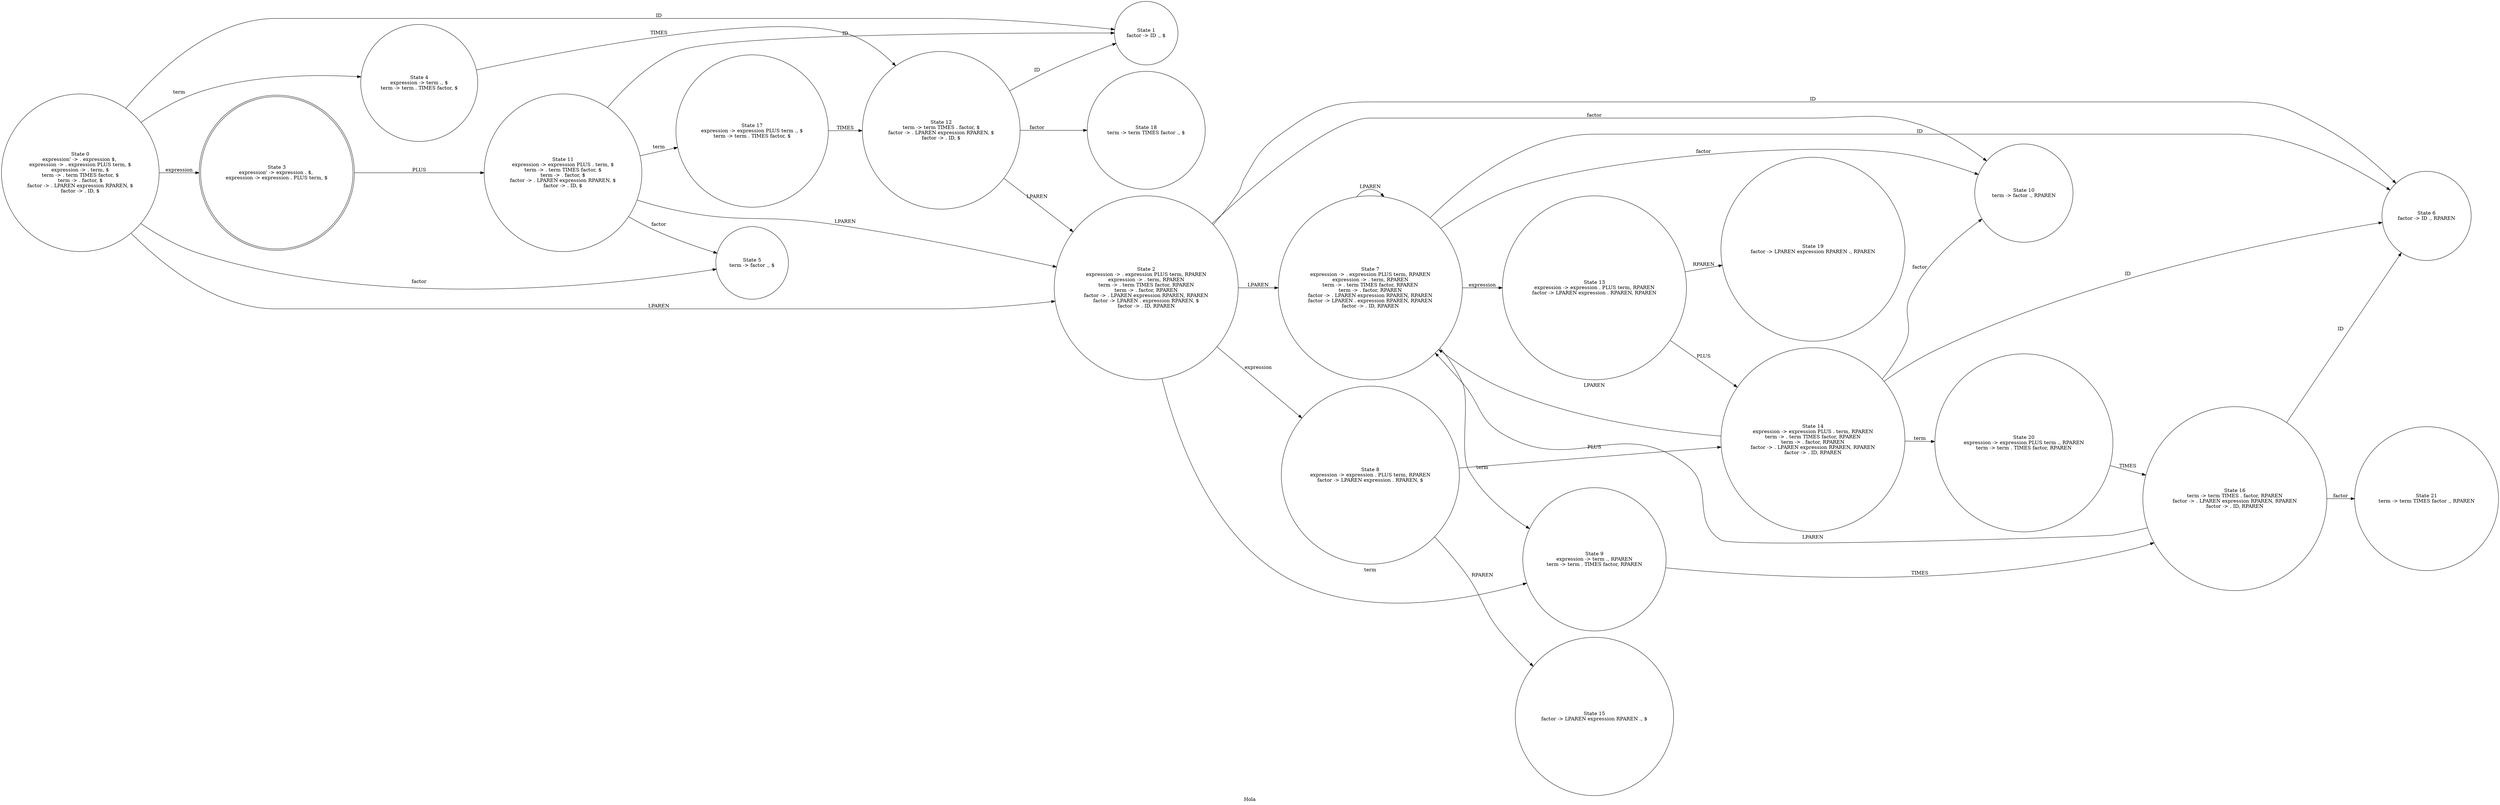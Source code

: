 // LR0
digraph {
	rankdir=LR
	label=Hola
	0 [label="State 0
expression' -> . expression $, 
expression -> . expression PLUS term, $
expression -> . term, $
term -> . term TIMES factor, $
term -> . factor, $
factor -> . LPAREN expression RPAREN, $
factor -> . ID, $" shape=circle]
	1 [label="State 1
factor -> ID ., $" shape=circle]
	0 -> 1 [label=ID]
	2 [label="State 2
expression -> . expression PLUS term, RPAREN
expression -> . term, RPAREN
term -> . term TIMES factor, RPAREN
term -> . factor, RPAREN
factor -> . LPAREN expression RPAREN, RPAREN
factor -> LPAREN . expression RPAREN, $
factor -> . ID, RPAREN" shape=circle]
	6 [label="State 6
factor -> ID ., RPAREN" shape=circle]
	2 -> 6 [label=ID]
	7 [label="State 7
expression -> . expression PLUS term, RPAREN
expression -> . term, RPAREN
term -> . term TIMES factor, RPAREN
term -> . factor, RPAREN
factor -> . LPAREN expression RPAREN, RPAREN
factor -> LPAREN . expression RPAREN, RPAREN
factor -> . ID, RPAREN" shape=circle]
	7 -> 6 [label=ID]
	7 -> 7 [label=LPAREN]
	13 [label="State 13
expression -> expression . PLUS term, RPAREN
factor -> LPAREN expression . RPAREN, RPAREN" shape=circle]
	14 [label="State 14
expression -> expression PLUS . term, RPAREN
term -> . term TIMES factor, RPAREN
term -> . factor, RPAREN
factor -> . LPAREN expression RPAREN, RPAREN
factor -> . ID, RPAREN" shape=circle]
	14 -> 6 [label=ID]
	14 -> 7 [label=LPAREN]
	20 [label="State 20
expression -> expression PLUS term ., RPAREN
term -> term . TIMES factor, RPAREN" shape=circle]
	16 [label="State 16
term -> term TIMES . factor, RPAREN
factor -> . LPAREN expression RPAREN, RPAREN
factor -> . ID, RPAREN" shape=circle]
	16 -> 6 [label=ID]
	16 -> 7 [label=LPAREN]
	21 [label="State 21
term -> term TIMES factor ., RPAREN" shape=circle]
	16 -> 21 [label=factor]
	20 -> 16 [label=TIMES]
	14 -> 20 [label=term]
	10 [label="State 10
term -> factor ., RPAREN" shape=circle]
	14 -> 10 [label=factor]
	13 -> 14 [label=PLUS]
	19 [label="State 19
factor -> LPAREN expression RPAREN ., RPAREN" shape=circle]
	13 -> 19 [label=RPAREN]
	7 -> 13 [label=expression]
	9 [label="State 9
expression -> term ., RPAREN
term -> term . TIMES factor, RPAREN" shape=circle]
	9 -> 16 [label=TIMES]
	7 -> 9 [label=term]
	7 -> 10 [label=factor]
	2 -> 7 [label=LPAREN]
	8 [label="State 8
expression -> expression . PLUS term, RPAREN
factor -> LPAREN expression . RPAREN, $" shape=circle]
	8 -> 14 [label=PLUS]
	15 [label="State 15
factor -> LPAREN expression RPAREN ., $" shape=circle]
	8 -> 15 [label=RPAREN]
	2 -> 8 [label=expression]
	2 -> 9 [label=term]
	2 -> 10 [label=factor]
	0 -> 2 [label=LPAREN]
	3 [label="State 3
expression' -> expression . $, 
expression -> expression . PLUS term, $" shape=doublecircle]
	11 [label="State 11
expression -> expression PLUS . term, $
term -> . term TIMES factor, $
term -> . factor, $
factor -> . LPAREN expression RPAREN, $
factor -> . ID, $" shape=circle]
	11 -> 1 [label=ID]
	11 -> 2 [label=LPAREN]
	17 [label="State 17
expression -> expression PLUS term ., $
term -> term . TIMES factor, $" shape=circle]
	12 [label="State 12
term -> term TIMES . factor, $
factor -> . LPAREN expression RPAREN, $
factor -> . ID, $" shape=circle]
	12 -> 1 [label=ID]
	12 -> 2 [label=LPAREN]
	18 [label="State 18
term -> term TIMES factor ., $" shape=circle]
	12 -> 18 [label=factor]
	17 -> 12 [label=TIMES]
	11 -> 17 [label=term]
	5 [label="State 5
term -> factor ., $" shape=circle]
	11 -> 5 [label=factor]
	3 -> 11 [label=PLUS]
	0 -> 3 [label=expression]
	4 [label="State 4
expression -> term ., $
term -> term . TIMES factor, $" shape=circle]
	4 -> 12 [label=TIMES]
	0 -> 4 [label=term]
	0 -> 5 [label=factor]
}
